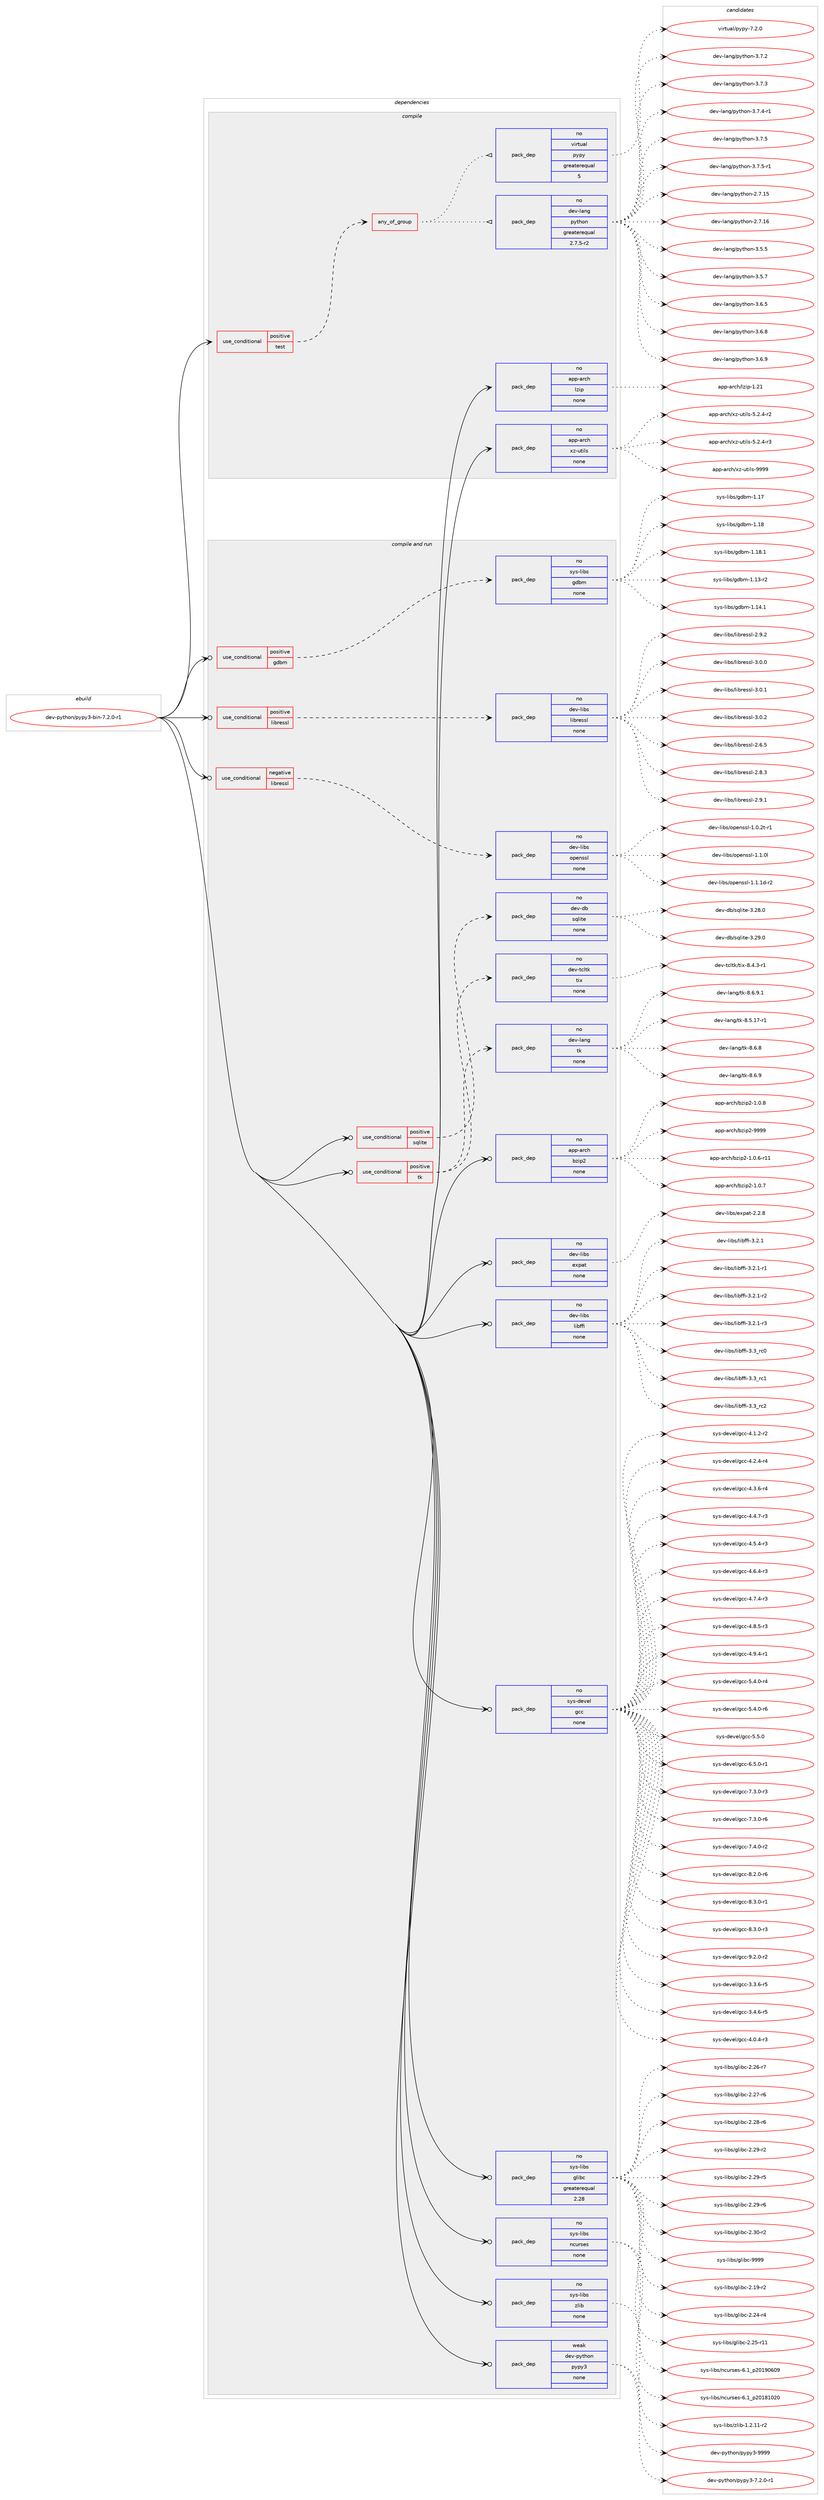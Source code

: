digraph prolog {

# *************
# Graph options
# *************

newrank=true;
concentrate=true;
compound=true;
graph [rankdir=LR,fontname=Helvetica,fontsize=10,ranksep=1.5];#, ranksep=2.5, nodesep=0.2];
edge  [arrowhead=vee];
node  [fontname=Helvetica,fontsize=10];

# **********
# The ebuild
# **********

subgraph cluster_leftcol {
color=gray;
rank=same;
label=<<i>ebuild</i>>;
id [label="dev-python/pypy3-bin-7.2.0-r1", color=red, width=4, href="../dev-python/pypy3-bin-7.2.0-r1.svg"];
}

# ****************
# The dependencies
# ****************

subgraph cluster_midcol {
color=gray;
label=<<i>dependencies</i>>;
subgraph cluster_compile {
fillcolor="#eeeeee";
style=filled;
label=<<i>compile</i>>;
subgraph cond146611 {
dependency628095 [label=<<TABLE BORDER="0" CELLBORDER="1" CELLSPACING="0" CELLPADDING="4"><TR><TD ROWSPAN="3" CELLPADDING="10">use_conditional</TD></TR><TR><TD>positive</TD></TR><TR><TD>test</TD></TR></TABLE>>, shape=none, color=red];
subgraph any11481 {
dependency628096 [label=<<TABLE BORDER="0" CELLBORDER="1" CELLSPACING="0" CELLPADDING="4"><TR><TD CELLPADDING="10">any_of_group</TD></TR></TABLE>>, shape=none, color=red];subgraph pack469626 {
dependency628097 [label=<<TABLE BORDER="0" CELLBORDER="1" CELLSPACING="0" CELLPADDING="4" WIDTH="220"><TR><TD ROWSPAN="6" CELLPADDING="30">pack_dep</TD></TR><TR><TD WIDTH="110">no</TD></TR><TR><TD>dev-lang</TD></TR><TR><TD>python</TD></TR><TR><TD>greaterequal</TD></TR><TR><TD>2.7.5-r2</TD></TR></TABLE>>, shape=none, color=blue];
}
dependency628096:e -> dependency628097:w [weight=20,style="dotted",arrowhead="oinv"];
subgraph pack469627 {
dependency628098 [label=<<TABLE BORDER="0" CELLBORDER="1" CELLSPACING="0" CELLPADDING="4" WIDTH="220"><TR><TD ROWSPAN="6" CELLPADDING="30">pack_dep</TD></TR><TR><TD WIDTH="110">no</TD></TR><TR><TD>virtual</TD></TR><TR><TD>pypy</TD></TR><TR><TD>greaterequal</TD></TR><TR><TD>5</TD></TR></TABLE>>, shape=none, color=blue];
}
dependency628096:e -> dependency628098:w [weight=20,style="dotted",arrowhead="oinv"];
}
dependency628095:e -> dependency628096:w [weight=20,style="dashed",arrowhead="vee"];
}
id:e -> dependency628095:w [weight=20,style="solid",arrowhead="vee"];
subgraph pack469628 {
dependency628099 [label=<<TABLE BORDER="0" CELLBORDER="1" CELLSPACING="0" CELLPADDING="4" WIDTH="220"><TR><TD ROWSPAN="6" CELLPADDING="30">pack_dep</TD></TR><TR><TD WIDTH="110">no</TD></TR><TR><TD>app-arch</TD></TR><TR><TD>lzip</TD></TR><TR><TD>none</TD></TR><TR><TD></TD></TR></TABLE>>, shape=none, color=blue];
}
id:e -> dependency628099:w [weight=20,style="solid",arrowhead="vee"];
subgraph pack469629 {
dependency628100 [label=<<TABLE BORDER="0" CELLBORDER="1" CELLSPACING="0" CELLPADDING="4" WIDTH="220"><TR><TD ROWSPAN="6" CELLPADDING="30">pack_dep</TD></TR><TR><TD WIDTH="110">no</TD></TR><TR><TD>app-arch</TD></TR><TR><TD>xz-utils</TD></TR><TR><TD>none</TD></TR><TR><TD></TD></TR></TABLE>>, shape=none, color=blue];
}
id:e -> dependency628100:w [weight=20,style="solid",arrowhead="vee"];
}
subgraph cluster_compileandrun {
fillcolor="#eeeeee";
style=filled;
label=<<i>compile and run</i>>;
subgraph cond146612 {
dependency628101 [label=<<TABLE BORDER="0" CELLBORDER="1" CELLSPACING="0" CELLPADDING="4"><TR><TD ROWSPAN="3" CELLPADDING="10">use_conditional</TD></TR><TR><TD>negative</TD></TR><TR><TD>libressl</TD></TR></TABLE>>, shape=none, color=red];
subgraph pack469630 {
dependency628102 [label=<<TABLE BORDER="0" CELLBORDER="1" CELLSPACING="0" CELLPADDING="4" WIDTH="220"><TR><TD ROWSPAN="6" CELLPADDING="30">pack_dep</TD></TR><TR><TD WIDTH="110">no</TD></TR><TR><TD>dev-libs</TD></TR><TR><TD>openssl</TD></TR><TR><TD>none</TD></TR><TR><TD></TD></TR></TABLE>>, shape=none, color=blue];
}
dependency628101:e -> dependency628102:w [weight=20,style="dashed",arrowhead="vee"];
}
id:e -> dependency628101:w [weight=20,style="solid",arrowhead="odotvee"];
subgraph cond146613 {
dependency628103 [label=<<TABLE BORDER="0" CELLBORDER="1" CELLSPACING="0" CELLPADDING="4"><TR><TD ROWSPAN="3" CELLPADDING="10">use_conditional</TD></TR><TR><TD>positive</TD></TR><TR><TD>gdbm</TD></TR></TABLE>>, shape=none, color=red];
subgraph pack469631 {
dependency628104 [label=<<TABLE BORDER="0" CELLBORDER="1" CELLSPACING="0" CELLPADDING="4" WIDTH="220"><TR><TD ROWSPAN="6" CELLPADDING="30">pack_dep</TD></TR><TR><TD WIDTH="110">no</TD></TR><TR><TD>sys-libs</TD></TR><TR><TD>gdbm</TD></TR><TR><TD>none</TD></TR><TR><TD></TD></TR></TABLE>>, shape=none, color=blue];
}
dependency628103:e -> dependency628104:w [weight=20,style="dashed",arrowhead="vee"];
}
id:e -> dependency628103:w [weight=20,style="solid",arrowhead="odotvee"];
subgraph cond146614 {
dependency628105 [label=<<TABLE BORDER="0" CELLBORDER="1" CELLSPACING="0" CELLPADDING="4"><TR><TD ROWSPAN="3" CELLPADDING="10">use_conditional</TD></TR><TR><TD>positive</TD></TR><TR><TD>libressl</TD></TR></TABLE>>, shape=none, color=red];
subgraph pack469632 {
dependency628106 [label=<<TABLE BORDER="0" CELLBORDER="1" CELLSPACING="0" CELLPADDING="4" WIDTH="220"><TR><TD ROWSPAN="6" CELLPADDING="30">pack_dep</TD></TR><TR><TD WIDTH="110">no</TD></TR><TR><TD>dev-libs</TD></TR><TR><TD>libressl</TD></TR><TR><TD>none</TD></TR><TR><TD></TD></TR></TABLE>>, shape=none, color=blue];
}
dependency628105:e -> dependency628106:w [weight=20,style="dashed",arrowhead="vee"];
}
id:e -> dependency628105:w [weight=20,style="solid",arrowhead="odotvee"];
subgraph cond146615 {
dependency628107 [label=<<TABLE BORDER="0" CELLBORDER="1" CELLSPACING="0" CELLPADDING="4"><TR><TD ROWSPAN="3" CELLPADDING="10">use_conditional</TD></TR><TR><TD>positive</TD></TR><TR><TD>sqlite</TD></TR></TABLE>>, shape=none, color=red];
subgraph pack469633 {
dependency628108 [label=<<TABLE BORDER="0" CELLBORDER="1" CELLSPACING="0" CELLPADDING="4" WIDTH="220"><TR><TD ROWSPAN="6" CELLPADDING="30">pack_dep</TD></TR><TR><TD WIDTH="110">no</TD></TR><TR><TD>dev-db</TD></TR><TR><TD>sqlite</TD></TR><TR><TD>none</TD></TR><TR><TD></TD></TR></TABLE>>, shape=none, color=blue];
}
dependency628107:e -> dependency628108:w [weight=20,style="dashed",arrowhead="vee"];
}
id:e -> dependency628107:w [weight=20,style="solid",arrowhead="odotvee"];
subgraph cond146616 {
dependency628109 [label=<<TABLE BORDER="0" CELLBORDER="1" CELLSPACING="0" CELLPADDING="4"><TR><TD ROWSPAN="3" CELLPADDING="10">use_conditional</TD></TR><TR><TD>positive</TD></TR><TR><TD>tk</TD></TR></TABLE>>, shape=none, color=red];
subgraph pack469634 {
dependency628110 [label=<<TABLE BORDER="0" CELLBORDER="1" CELLSPACING="0" CELLPADDING="4" WIDTH="220"><TR><TD ROWSPAN="6" CELLPADDING="30">pack_dep</TD></TR><TR><TD WIDTH="110">no</TD></TR><TR><TD>dev-lang</TD></TR><TR><TD>tk</TD></TR><TR><TD>none</TD></TR><TR><TD></TD></TR></TABLE>>, shape=none, color=blue];
}
dependency628109:e -> dependency628110:w [weight=20,style="dashed",arrowhead="vee"];
subgraph pack469635 {
dependency628111 [label=<<TABLE BORDER="0" CELLBORDER="1" CELLSPACING="0" CELLPADDING="4" WIDTH="220"><TR><TD ROWSPAN="6" CELLPADDING="30">pack_dep</TD></TR><TR><TD WIDTH="110">no</TD></TR><TR><TD>dev-tcltk</TD></TR><TR><TD>tix</TD></TR><TR><TD>none</TD></TR><TR><TD></TD></TR></TABLE>>, shape=none, color=blue];
}
dependency628109:e -> dependency628111:w [weight=20,style="dashed",arrowhead="vee"];
}
id:e -> dependency628109:w [weight=20,style="solid",arrowhead="odotvee"];
subgraph pack469636 {
dependency628112 [label=<<TABLE BORDER="0" CELLBORDER="1" CELLSPACING="0" CELLPADDING="4" WIDTH="220"><TR><TD ROWSPAN="6" CELLPADDING="30">pack_dep</TD></TR><TR><TD WIDTH="110">no</TD></TR><TR><TD>app-arch</TD></TR><TR><TD>bzip2</TD></TR><TR><TD>none</TD></TR><TR><TD></TD></TR></TABLE>>, shape=none, color=blue];
}
id:e -> dependency628112:w [weight=20,style="solid",arrowhead="odotvee"];
subgraph pack469637 {
dependency628113 [label=<<TABLE BORDER="0" CELLBORDER="1" CELLSPACING="0" CELLPADDING="4" WIDTH="220"><TR><TD ROWSPAN="6" CELLPADDING="30">pack_dep</TD></TR><TR><TD WIDTH="110">no</TD></TR><TR><TD>dev-libs</TD></TR><TR><TD>expat</TD></TR><TR><TD>none</TD></TR><TR><TD></TD></TR></TABLE>>, shape=none, color=blue];
}
id:e -> dependency628113:w [weight=20,style="solid",arrowhead="odotvee"];
subgraph pack469638 {
dependency628114 [label=<<TABLE BORDER="0" CELLBORDER="1" CELLSPACING="0" CELLPADDING="4" WIDTH="220"><TR><TD ROWSPAN="6" CELLPADDING="30">pack_dep</TD></TR><TR><TD WIDTH="110">no</TD></TR><TR><TD>dev-libs</TD></TR><TR><TD>libffi</TD></TR><TR><TD>none</TD></TR><TR><TD></TD></TR></TABLE>>, shape=none, color=blue];
}
id:e -> dependency628114:w [weight=20,style="solid",arrowhead="odotvee"];
subgraph pack469639 {
dependency628115 [label=<<TABLE BORDER="0" CELLBORDER="1" CELLSPACING="0" CELLPADDING="4" WIDTH="220"><TR><TD ROWSPAN="6" CELLPADDING="30">pack_dep</TD></TR><TR><TD WIDTH="110">no</TD></TR><TR><TD>sys-devel</TD></TR><TR><TD>gcc</TD></TR><TR><TD>none</TD></TR><TR><TD></TD></TR></TABLE>>, shape=none, color=blue];
}
id:e -> dependency628115:w [weight=20,style="solid",arrowhead="odotvee"];
subgraph pack469640 {
dependency628116 [label=<<TABLE BORDER="0" CELLBORDER="1" CELLSPACING="0" CELLPADDING="4" WIDTH="220"><TR><TD ROWSPAN="6" CELLPADDING="30">pack_dep</TD></TR><TR><TD WIDTH="110">no</TD></TR><TR><TD>sys-libs</TD></TR><TR><TD>glibc</TD></TR><TR><TD>greaterequal</TD></TR><TR><TD>2.28</TD></TR></TABLE>>, shape=none, color=blue];
}
id:e -> dependency628116:w [weight=20,style="solid",arrowhead="odotvee"];
subgraph pack469641 {
dependency628117 [label=<<TABLE BORDER="0" CELLBORDER="1" CELLSPACING="0" CELLPADDING="4" WIDTH="220"><TR><TD ROWSPAN="6" CELLPADDING="30">pack_dep</TD></TR><TR><TD WIDTH="110">no</TD></TR><TR><TD>sys-libs</TD></TR><TR><TD>ncurses</TD></TR><TR><TD>none</TD></TR><TR><TD></TD></TR></TABLE>>, shape=none, color=blue];
}
id:e -> dependency628117:w [weight=20,style="solid",arrowhead="odotvee"];
subgraph pack469642 {
dependency628118 [label=<<TABLE BORDER="0" CELLBORDER="1" CELLSPACING="0" CELLPADDING="4" WIDTH="220"><TR><TD ROWSPAN="6" CELLPADDING="30">pack_dep</TD></TR><TR><TD WIDTH="110">no</TD></TR><TR><TD>sys-libs</TD></TR><TR><TD>zlib</TD></TR><TR><TD>none</TD></TR><TR><TD></TD></TR></TABLE>>, shape=none, color=blue];
}
id:e -> dependency628118:w [weight=20,style="solid",arrowhead="odotvee"];
subgraph pack469643 {
dependency628119 [label=<<TABLE BORDER="0" CELLBORDER="1" CELLSPACING="0" CELLPADDING="4" WIDTH="220"><TR><TD ROWSPAN="6" CELLPADDING="30">pack_dep</TD></TR><TR><TD WIDTH="110">weak</TD></TR><TR><TD>dev-python</TD></TR><TR><TD>pypy3</TD></TR><TR><TD>none</TD></TR><TR><TD></TD></TR></TABLE>>, shape=none, color=blue];
}
id:e -> dependency628119:w [weight=20,style="solid",arrowhead="odotvee"];
}
subgraph cluster_run {
fillcolor="#eeeeee";
style=filled;
label=<<i>run</i>>;
}
}

# **************
# The candidates
# **************

subgraph cluster_choices {
rank=same;
color=gray;
label=<<i>candidates</i>>;

subgraph choice469626 {
color=black;
nodesep=1;
choice10010111845108971101034711212111610411111045504655464953 [label="dev-lang/python-2.7.15", color=red, width=4,href="../dev-lang/python-2.7.15.svg"];
choice10010111845108971101034711212111610411111045504655464954 [label="dev-lang/python-2.7.16", color=red, width=4,href="../dev-lang/python-2.7.16.svg"];
choice100101118451089711010347112121116104111110455146534653 [label="dev-lang/python-3.5.5", color=red, width=4,href="../dev-lang/python-3.5.5.svg"];
choice100101118451089711010347112121116104111110455146534655 [label="dev-lang/python-3.5.7", color=red, width=4,href="../dev-lang/python-3.5.7.svg"];
choice100101118451089711010347112121116104111110455146544653 [label="dev-lang/python-3.6.5", color=red, width=4,href="../dev-lang/python-3.6.5.svg"];
choice100101118451089711010347112121116104111110455146544656 [label="dev-lang/python-3.6.8", color=red, width=4,href="../dev-lang/python-3.6.8.svg"];
choice100101118451089711010347112121116104111110455146544657 [label="dev-lang/python-3.6.9", color=red, width=4,href="../dev-lang/python-3.6.9.svg"];
choice100101118451089711010347112121116104111110455146554650 [label="dev-lang/python-3.7.2", color=red, width=4,href="../dev-lang/python-3.7.2.svg"];
choice100101118451089711010347112121116104111110455146554651 [label="dev-lang/python-3.7.3", color=red, width=4,href="../dev-lang/python-3.7.3.svg"];
choice1001011184510897110103471121211161041111104551465546524511449 [label="dev-lang/python-3.7.4-r1", color=red, width=4,href="../dev-lang/python-3.7.4-r1.svg"];
choice100101118451089711010347112121116104111110455146554653 [label="dev-lang/python-3.7.5", color=red, width=4,href="../dev-lang/python-3.7.5.svg"];
choice1001011184510897110103471121211161041111104551465546534511449 [label="dev-lang/python-3.7.5-r1", color=red, width=4,href="../dev-lang/python-3.7.5-r1.svg"];
dependency628097:e -> choice10010111845108971101034711212111610411111045504655464953:w [style=dotted,weight="100"];
dependency628097:e -> choice10010111845108971101034711212111610411111045504655464954:w [style=dotted,weight="100"];
dependency628097:e -> choice100101118451089711010347112121116104111110455146534653:w [style=dotted,weight="100"];
dependency628097:e -> choice100101118451089711010347112121116104111110455146534655:w [style=dotted,weight="100"];
dependency628097:e -> choice100101118451089711010347112121116104111110455146544653:w [style=dotted,weight="100"];
dependency628097:e -> choice100101118451089711010347112121116104111110455146544656:w [style=dotted,weight="100"];
dependency628097:e -> choice100101118451089711010347112121116104111110455146544657:w [style=dotted,weight="100"];
dependency628097:e -> choice100101118451089711010347112121116104111110455146554650:w [style=dotted,weight="100"];
dependency628097:e -> choice100101118451089711010347112121116104111110455146554651:w [style=dotted,weight="100"];
dependency628097:e -> choice1001011184510897110103471121211161041111104551465546524511449:w [style=dotted,weight="100"];
dependency628097:e -> choice100101118451089711010347112121116104111110455146554653:w [style=dotted,weight="100"];
dependency628097:e -> choice1001011184510897110103471121211161041111104551465546534511449:w [style=dotted,weight="100"];
}
subgraph choice469627 {
color=black;
nodesep=1;
choice1181051141161179710847112121112121455546504648 [label="virtual/pypy-7.2.0", color=red, width=4,href="../virtual/pypy-7.2.0.svg"];
dependency628098:e -> choice1181051141161179710847112121112121455546504648:w [style=dotted,weight="100"];
}
subgraph choice469628 {
color=black;
nodesep=1;
choice97112112459711499104471081221051124549465049 [label="app-arch/lzip-1.21", color=red, width=4,href="../app-arch/lzip-1.21.svg"];
dependency628099:e -> choice97112112459711499104471081221051124549465049:w [style=dotted,weight="100"];
}
subgraph choice469629 {
color=black;
nodesep=1;
choice9711211245971149910447120122451171161051081154553465046524511450 [label="app-arch/xz-utils-5.2.4-r2", color=red, width=4,href="../app-arch/xz-utils-5.2.4-r2.svg"];
choice9711211245971149910447120122451171161051081154553465046524511451 [label="app-arch/xz-utils-5.2.4-r3", color=red, width=4,href="../app-arch/xz-utils-5.2.4-r3.svg"];
choice9711211245971149910447120122451171161051081154557575757 [label="app-arch/xz-utils-9999", color=red, width=4,href="../app-arch/xz-utils-9999.svg"];
dependency628100:e -> choice9711211245971149910447120122451171161051081154553465046524511450:w [style=dotted,weight="100"];
dependency628100:e -> choice9711211245971149910447120122451171161051081154553465046524511451:w [style=dotted,weight="100"];
dependency628100:e -> choice9711211245971149910447120122451171161051081154557575757:w [style=dotted,weight="100"];
}
subgraph choice469630 {
color=black;
nodesep=1;
choice1001011184510810598115471111121011101151151084549464846501164511449 [label="dev-libs/openssl-1.0.2t-r1", color=red, width=4,href="../dev-libs/openssl-1.0.2t-r1.svg"];
choice100101118451081059811547111112101110115115108454946494648108 [label="dev-libs/openssl-1.1.0l", color=red, width=4,href="../dev-libs/openssl-1.1.0l.svg"];
choice1001011184510810598115471111121011101151151084549464946491004511450 [label="dev-libs/openssl-1.1.1d-r2", color=red, width=4,href="../dev-libs/openssl-1.1.1d-r2.svg"];
dependency628102:e -> choice1001011184510810598115471111121011101151151084549464846501164511449:w [style=dotted,weight="100"];
dependency628102:e -> choice100101118451081059811547111112101110115115108454946494648108:w [style=dotted,weight="100"];
dependency628102:e -> choice1001011184510810598115471111121011101151151084549464946491004511450:w [style=dotted,weight="100"];
}
subgraph choice469631 {
color=black;
nodesep=1;
choice1151211154510810598115471031009810945494649514511450 [label="sys-libs/gdbm-1.13-r2", color=red, width=4,href="../sys-libs/gdbm-1.13-r2.svg"];
choice1151211154510810598115471031009810945494649524649 [label="sys-libs/gdbm-1.14.1", color=red, width=4,href="../sys-libs/gdbm-1.14.1.svg"];
choice115121115451081059811547103100981094549464955 [label="sys-libs/gdbm-1.17", color=red, width=4,href="../sys-libs/gdbm-1.17.svg"];
choice115121115451081059811547103100981094549464956 [label="sys-libs/gdbm-1.18", color=red, width=4,href="../sys-libs/gdbm-1.18.svg"];
choice1151211154510810598115471031009810945494649564649 [label="sys-libs/gdbm-1.18.1", color=red, width=4,href="../sys-libs/gdbm-1.18.1.svg"];
dependency628104:e -> choice1151211154510810598115471031009810945494649514511450:w [style=dotted,weight="100"];
dependency628104:e -> choice1151211154510810598115471031009810945494649524649:w [style=dotted,weight="100"];
dependency628104:e -> choice115121115451081059811547103100981094549464955:w [style=dotted,weight="100"];
dependency628104:e -> choice115121115451081059811547103100981094549464956:w [style=dotted,weight="100"];
dependency628104:e -> choice1151211154510810598115471031009810945494649564649:w [style=dotted,weight="100"];
}
subgraph choice469632 {
color=black;
nodesep=1;
choice10010111845108105981154710810598114101115115108455046544653 [label="dev-libs/libressl-2.6.5", color=red, width=4,href="../dev-libs/libressl-2.6.5.svg"];
choice10010111845108105981154710810598114101115115108455046564651 [label="dev-libs/libressl-2.8.3", color=red, width=4,href="../dev-libs/libressl-2.8.3.svg"];
choice10010111845108105981154710810598114101115115108455046574649 [label="dev-libs/libressl-2.9.1", color=red, width=4,href="../dev-libs/libressl-2.9.1.svg"];
choice10010111845108105981154710810598114101115115108455046574650 [label="dev-libs/libressl-2.9.2", color=red, width=4,href="../dev-libs/libressl-2.9.2.svg"];
choice10010111845108105981154710810598114101115115108455146484648 [label="dev-libs/libressl-3.0.0", color=red, width=4,href="../dev-libs/libressl-3.0.0.svg"];
choice10010111845108105981154710810598114101115115108455146484649 [label="dev-libs/libressl-3.0.1", color=red, width=4,href="../dev-libs/libressl-3.0.1.svg"];
choice10010111845108105981154710810598114101115115108455146484650 [label="dev-libs/libressl-3.0.2", color=red, width=4,href="../dev-libs/libressl-3.0.2.svg"];
dependency628106:e -> choice10010111845108105981154710810598114101115115108455046544653:w [style=dotted,weight="100"];
dependency628106:e -> choice10010111845108105981154710810598114101115115108455046564651:w [style=dotted,weight="100"];
dependency628106:e -> choice10010111845108105981154710810598114101115115108455046574649:w [style=dotted,weight="100"];
dependency628106:e -> choice10010111845108105981154710810598114101115115108455046574650:w [style=dotted,weight="100"];
dependency628106:e -> choice10010111845108105981154710810598114101115115108455146484648:w [style=dotted,weight="100"];
dependency628106:e -> choice10010111845108105981154710810598114101115115108455146484649:w [style=dotted,weight="100"];
dependency628106:e -> choice10010111845108105981154710810598114101115115108455146484650:w [style=dotted,weight="100"];
}
subgraph choice469633 {
color=black;
nodesep=1;
choice10010111845100984711511310810511610145514650564648 [label="dev-db/sqlite-3.28.0", color=red, width=4,href="../dev-db/sqlite-3.28.0.svg"];
choice10010111845100984711511310810511610145514650574648 [label="dev-db/sqlite-3.29.0", color=red, width=4,href="../dev-db/sqlite-3.29.0.svg"];
dependency628108:e -> choice10010111845100984711511310810511610145514650564648:w [style=dotted,weight="100"];
dependency628108:e -> choice10010111845100984711511310810511610145514650574648:w [style=dotted,weight="100"];
}
subgraph choice469634 {
color=black;
nodesep=1;
choice100101118451089711010347116107455646534649554511449 [label="dev-lang/tk-8.5.17-r1", color=red, width=4,href="../dev-lang/tk-8.5.17-r1.svg"];
choice100101118451089711010347116107455646544656 [label="dev-lang/tk-8.6.8", color=red, width=4,href="../dev-lang/tk-8.6.8.svg"];
choice100101118451089711010347116107455646544657 [label="dev-lang/tk-8.6.9", color=red, width=4,href="../dev-lang/tk-8.6.9.svg"];
choice1001011184510897110103471161074556465446574649 [label="dev-lang/tk-8.6.9.1", color=red, width=4,href="../dev-lang/tk-8.6.9.1.svg"];
dependency628110:e -> choice100101118451089711010347116107455646534649554511449:w [style=dotted,weight="100"];
dependency628110:e -> choice100101118451089711010347116107455646544656:w [style=dotted,weight="100"];
dependency628110:e -> choice100101118451089711010347116107455646544657:w [style=dotted,weight="100"];
dependency628110:e -> choice1001011184510897110103471161074556465446574649:w [style=dotted,weight="100"];
}
subgraph choice469635 {
color=black;
nodesep=1;
choice1001011184511699108116107471161051204556465246514511449 [label="dev-tcltk/tix-8.4.3-r1", color=red, width=4,href="../dev-tcltk/tix-8.4.3-r1.svg"];
dependency628111:e -> choice1001011184511699108116107471161051204556465246514511449:w [style=dotted,weight="100"];
}
subgraph choice469636 {
color=black;
nodesep=1;
choice97112112459711499104479812210511250454946484654451144949 [label="app-arch/bzip2-1.0.6-r11", color=red, width=4,href="../app-arch/bzip2-1.0.6-r11.svg"];
choice97112112459711499104479812210511250454946484655 [label="app-arch/bzip2-1.0.7", color=red, width=4,href="../app-arch/bzip2-1.0.7.svg"];
choice97112112459711499104479812210511250454946484656 [label="app-arch/bzip2-1.0.8", color=red, width=4,href="../app-arch/bzip2-1.0.8.svg"];
choice971121124597114991044798122105112504557575757 [label="app-arch/bzip2-9999", color=red, width=4,href="../app-arch/bzip2-9999.svg"];
dependency628112:e -> choice97112112459711499104479812210511250454946484654451144949:w [style=dotted,weight="100"];
dependency628112:e -> choice97112112459711499104479812210511250454946484655:w [style=dotted,weight="100"];
dependency628112:e -> choice97112112459711499104479812210511250454946484656:w [style=dotted,weight="100"];
dependency628112:e -> choice971121124597114991044798122105112504557575757:w [style=dotted,weight="100"];
}
subgraph choice469637 {
color=black;
nodesep=1;
choice10010111845108105981154710112011297116455046504656 [label="dev-libs/expat-2.2.8", color=red, width=4,href="../dev-libs/expat-2.2.8.svg"];
dependency628113:e -> choice10010111845108105981154710112011297116455046504656:w [style=dotted,weight="100"];
}
subgraph choice469638 {
color=black;
nodesep=1;
choice10010111845108105981154710810598102102105455146504649 [label="dev-libs/libffi-3.2.1", color=red, width=4,href="../dev-libs/libffi-3.2.1.svg"];
choice100101118451081059811547108105981021021054551465046494511449 [label="dev-libs/libffi-3.2.1-r1", color=red, width=4,href="../dev-libs/libffi-3.2.1-r1.svg"];
choice100101118451081059811547108105981021021054551465046494511450 [label="dev-libs/libffi-3.2.1-r2", color=red, width=4,href="../dev-libs/libffi-3.2.1-r2.svg"];
choice100101118451081059811547108105981021021054551465046494511451 [label="dev-libs/libffi-3.2.1-r3", color=red, width=4,href="../dev-libs/libffi-3.2.1-r3.svg"];
choice1001011184510810598115471081059810210210545514651951149948 [label="dev-libs/libffi-3.3_rc0", color=red, width=4,href="../dev-libs/libffi-3.3_rc0.svg"];
choice1001011184510810598115471081059810210210545514651951149949 [label="dev-libs/libffi-3.3_rc1", color=red, width=4,href="../dev-libs/libffi-3.3_rc1.svg"];
choice1001011184510810598115471081059810210210545514651951149950 [label="dev-libs/libffi-3.3_rc2", color=red, width=4,href="../dev-libs/libffi-3.3_rc2.svg"];
dependency628114:e -> choice10010111845108105981154710810598102102105455146504649:w [style=dotted,weight="100"];
dependency628114:e -> choice100101118451081059811547108105981021021054551465046494511449:w [style=dotted,weight="100"];
dependency628114:e -> choice100101118451081059811547108105981021021054551465046494511450:w [style=dotted,weight="100"];
dependency628114:e -> choice100101118451081059811547108105981021021054551465046494511451:w [style=dotted,weight="100"];
dependency628114:e -> choice1001011184510810598115471081059810210210545514651951149948:w [style=dotted,weight="100"];
dependency628114:e -> choice1001011184510810598115471081059810210210545514651951149949:w [style=dotted,weight="100"];
dependency628114:e -> choice1001011184510810598115471081059810210210545514651951149950:w [style=dotted,weight="100"];
}
subgraph choice469639 {
color=black;
nodesep=1;
choice115121115451001011181011084710399994551465146544511453 [label="sys-devel/gcc-3.3.6-r5", color=red, width=4,href="../sys-devel/gcc-3.3.6-r5.svg"];
choice115121115451001011181011084710399994551465246544511453 [label="sys-devel/gcc-3.4.6-r5", color=red, width=4,href="../sys-devel/gcc-3.4.6-r5.svg"];
choice115121115451001011181011084710399994552464846524511451 [label="sys-devel/gcc-4.0.4-r3", color=red, width=4,href="../sys-devel/gcc-4.0.4-r3.svg"];
choice115121115451001011181011084710399994552464946504511450 [label="sys-devel/gcc-4.1.2-r2", color=red, width=4,href="../sys-devel/gcc-4.1.2-r2.svg"];
choice115121115451001011181011084710399994552465046524511452 [label="sys-devel/gcc-4.2.4-r4", color=red, width=4,href="../sys-devel/gcc-4.2.4-r4.svg"];
choice115121115451001011181011084710399994552465146544511452 [label="sys-devel/gcc-4.3.6-r4", color=red, width=4,href="../sys-devel/gcc-4.3.6-r4.svg"];
choice115121115451001011181011084710399994552465246554511451 [label="sys-devel/gcc-4.4.7-r3", color=red, width=4,href="../sys-devel/gcc-4.4.7-r3.svg"];
choice115121115451001011181011084710399994552465346524511451 [label="sys-devel/gcc-4.5.4-r3", color=red, width=4,href="../sys-devel/gcc-4.5.4-r3.svg"];
choice115121115451001011181011084710399994552465446524511451 [label="sys-devel/gcc-4.6.4-r3", color=red, width=4,href="../sys-devel/gcc-4.6.4-r3.svg"];
choice115121115451001011181011084710399994552465546524511451 [label="sys-devel/gcc-4.7.4-r3", color=red, width=4,href="../sys-devel/gcc-4.7.4-r3.svg"];
choice115121115451001011181011084710399994552465646534511451 [label="sys-devel/gcc-4.8.5-r3", color=red, width=4,href="../sys-devel/gcc-4.8.5-r3.svg"];
choice115121115451001011181011084710399994552465746524511449 [label="sys-devel/gcc-4.9.4-r1", color=red, width=4,href="../sys-devel/gcc-4.9.4-r1.svg"];
choice115121115451001011181011084710399994553465246484511452 [label="sys-devel/gcc-5.4.0-r4", color=red, width=4,href="../sys-devel/gcc-5.4.0-r4.svg"];
choice115121115451001011181011084710399994553465246484511454 [label="sys-devel/gcc-5.4.0-r6", color=red, width=4,href="../sys-devel/gcc-5.4.0-r6.svg"];
choice11512111545100101118101108471039999455346534648 [label="sys-devel/gcc-5.5.0", color=red, width=4,href="../sys-devel/gcc-5.5.0.svg"];
choice115121115451001011181011084710399994554465346484511449 [label="sys-devel/gcc-6.5.0-r1", color=red, width=4,href="../sys-devel/gcc-6.5.0-r1.svg"];
choice115121115451001011181011084710399994555465146484511451 [label="sys-devel/gcc-7.3.0-r3", color=red, width=4,href="../sys-devel/gcc-7.3.0-r3.svg"];
choice115121115451001011181011084710399994555465146484511454 [label="sys-devel/gcc-7.3.0-r6", color=red, width=4,href="../sys-devel/gcc-7.3.0-r6.svg"];
choice115121115451001011181011084710399994555465246484511450 [label="sys-devel/gcc-7.4.0-r2", color=red, width=4,href="../sys-devel/gcc-7.4.0-r2.svg"];
choice115121115451001011181011084710399994556465046484511454 [label="sys-devel/gcc-8.2.0-r6", color=red, width=4,href="../sys-devel/gcc-8.2.0-r6.svg"];
choice115121115451001011181011084710399994556465146484511449 [label="sys-devel/gcc-8.3.0-r1", color=red, width=4,href="../sys-devel/gcc-8.3.0-r1.svg"];
choice115121115451001011181011084710399994556465146484511451 [label="sys-devel/gcc-8.3.0-r3", color=red, width=4,href="../sys-devel/gcc-8.3.0-r3.svg"];
choice115121115451001011181011084710399994557465046484511450 [label="sys-devel/gcc-9.2.0-r2", color=red, width=4,href="../sys-devel/gcc-9.2.0-r2.svg"];
dependency628115:e -> choice115121115451001011181011084710399994551465146544511453:w [style=dotted,weight="100"];
dependency628115:e -> choice115121115451001011181011084710399994551465246544511453:w [style=dotted,weight="100"];
dependency628115:e -> choice115121115451001011181011084710399994552464846524511451:w [style=dotted,weight="100"];
dependency628115:e -> choice115121115451001011181011084710399994552464946504511450:w [style=dotted,weight="100"];
dependency628115:e -> choice115121115451001011181011084710399994552465046524511452:w [style=dotted,weight="100"];
dependency628115:e -> choice115121115451001011181011084710399994552465146544511452:w [style=dotted,weight="100"];
dependency628115:e -> choice115121115451001011181011084710399994552465246554511451:w [style=dotted,weight="100"];
dependency628115:e -> choice115121115451001011181011084710399994552465346524511451:w [style=dotted,weight="100"];
dependency628115:e -> choice115121115451001011181011084710399994552465446524511451:w [style=dotted,weight="100"];
dependency628115:e -> choice115121115451001011181011084710399994552465546524511451:w [style=dotted,weight="100"];
dependency628115:e -> choice115121115451001011181011084710399994552465646534511451:w [style=dotted,weight="100"];
dependency628115:e -> choice115121115451001011181011084710399994552465746524511449:w [style=dotted,weight="100"];
dependency628115:e -> choice115121115451001011181011084710399994553465246484511452:w [style=dotted,weight="100"];
dependency628115:e -> choice115121115451001011181011084710399994553465246484511454:w [style=dotted,weight="100"];
dependency628115:e -> choice11512111545100101118101108471039999455346534648:w [style=dotted,weight="100"];
dependency628115:e -> choice115121115451001011181011084710399994554465346484511449:w [style=dotted,weight="100"];
dependency628115:e -> choice115121115451001011181011084710399994555465146484511451:w [style=dotted,weight="100"];
dependency628115:e -> choice115121115451001011181011084710399994555465146484511454:w [style=dotted,weight="100"];
dependency628115:e -> choice115121115451001011181011084710399994555465246484511450:w [style=dotted,weight="100"];
dependency628115:e -> choice115121115451001011181011084710399994556465046484511454:w [style=dotted,weight="100"];
dependency628115:e -> choice115121115451001011181011084710399994556465146484511449:w [style=dotted,weight="100"];
dependency628115:e -> choice115121115451001011181011084710399994556465146484511451:w [style=dotted,weight="100"];
dependency628115:e -> choice115121115451001011181011084710399994557465046484511450:w [style=dotted,weight="100"];
}
subgraph choice469640 {
color=black;
nodesep=1;
choice115121115451081059811547103108105989945504649574511450 [label="sys-libs/glibc-2.19-r2", color=red, width=4,href="../sys-libs/glibc-2.19-r2.svg"];
choice115121115451081059811547103108105989945504650524511452 [label="sys-libs/glibc-2.24-r4", color=red, width=4,href="../sys-libs/glibc-2.24-r4.svg"];
choice11512111545108105981154710310810598994550465053451144949 [label="sys-libs/glibc-2.25-r11", color=red, width=4,href="../sys-libs/glibc-2.25-r11.svg"];
choice115121115451081059811547103108105989945504650544511455 [label="sys-libs/glibc-2.26-r7", color=red, width=4,href="../sys-libs/glibc-2.26-r7.svg"];
choice115121115451081059811547103108105989945504650554511454 [label="sys-libs/glibc-2.27-r6", color=red, width=4,href="../sys-libs/glibc-2.27-r6.svg"];
choice115121115451081059811547103108105989945504650564511454 [label="sys-libs/glibc-2.28-r6", color=red, width=4,href="../sys-libs/glibc-2.28-r6.svg"];
choice115121115451081059811547103108105989945504650574511450 [label="sys-libs/glibc-2.29-r2", color=red, width=4,href="../sys-libs/glibc-2.29-r2.svg"];
choice115121115451081059811547103108105989945504650574511453 [label="sys-libs/glibc-2.29-r5", color=red, width=4,href="../sys-libs/glibc-2.29-r5.svg"];
choice115121115451081059811547103108105989945504650574511454 [label="sys-libs/glibc-2.29-r6", color=red, width=4,href="../sys-libs/glibc-2.29-r6.svg"];
choice115121115451081059811547103108105989945504651484511450 [label="sys-libs/glibc-2.30-r2", color=red, width=4,href="../sys-libs/glibc-2.30-r2.svg"];
choice11512111545108105981154710310810598994557575757 [label="sys-libs/glibc-9999", color=red, width=4,href="../sys-libs/glibc-9999.svg"];
dependency628116:e -> choice115121115451081059811547103108105989945504649574511450:w [style=dotted,weight="100"];
dependency628116:e -> choice115121115451081059811547103108105989945504650524511452:w [style=dotted,weight="100"];
dependency628116:e -> choice11512111545108105981154710310810598994550465053451144949:w [style=dotted,weight="100"];
dependency628116:e -> choice115121115451081059811547103108105989945504650544511455:w [style=dotted,weight="100"];
dependency628116:e -> choice115121115451081059811547103108105989945504650554511454:w [style=dotted,weight="100"];
dependency628116:e -> choice115121115451081059811547103108105989945504650564511454:w [style=dotted,weight="100"];
dependency628116:e -> choice115121115451081059811547103108105989945504650574511450:w [style=dotted,weight="100"];
dependency628116:e -> choice115121115451081059811547103108105989945504650574511453:w [style=dotted,weight="100"];
dependency628116:e -> choice115121115451081059811547103108105989945504650574511454:w [style=dotted,weight="100"];
dependency628116:e -> choice115121115451081059811547103108105989945504651484511450:w [style=dotted,weight="100"];
dependency628116:e -> choice11512111545108105981154710310810598994557575757:w [style=dotted,weight="100"];
}
subgraph choice469641 {
color=black;
nodesep=1;
choice1151211154510810598115471109911711411510111545544649951125048495649485048 [label="sys-libs/ncurses-6.1_p20181020", color=red, width=4,href="../sys-libs/ncurses-6.1_p20181020.svg"];
choice1151211154510810598115471109911711411510111545544649951125048495748544857 [label="sys-libs/ncurses-6.1_p20190609", color=red, width=4,href="../sys-libs/ncurses-6.1_p20190609.svg"];
dependency628117:e -> choice1151211154510810598115471109911711411510111545544649951125048495649485048:w [style=dotted,weight="100"];
dependency628117:e -> choice1151211154510810598115471109911711411510111545544649951125048495748544857:w [style=dotted,weight="100"];
}
subgraph choice469642 {
color=black;
nodesep=1;
choice11512111545108105981154712210810598454946504649494511450 [label="sys-libs/zlib-1.2.11-r2", color=red, width=4,href="../sys-libs/zlib-1.2.11-r2.svg"];
dependency628118:e -> choice11512111545108105981154712210810598454946504649494511450:w [style=dotted,weight="100"];
}
subgraph choice469643 {
color=black;
nodesep=1;
choice1001011184511212111610411111047112121112121514555465046484511449 [label="dev-python/pypy3-7.2.0-r1", color=red, width=4,href="../dev-python/pypy3-7.2.0-r1.svg"];
choice1001011184511212111610411111047112121112121514557575757 [label="dev-python/pypy3-9999", color=red, width=4,href="../dev-python/pypy3-9999.svg"];
dependency628119:e -> choice1001011184511212111610411111047112121112121514555465046484511449:w [style=dotted,weight="100"];
dependency628119:e -> choice1001011184511212111610411111047112121112121514557575757:w [style=dotted,weight="100"];
}
}

}
